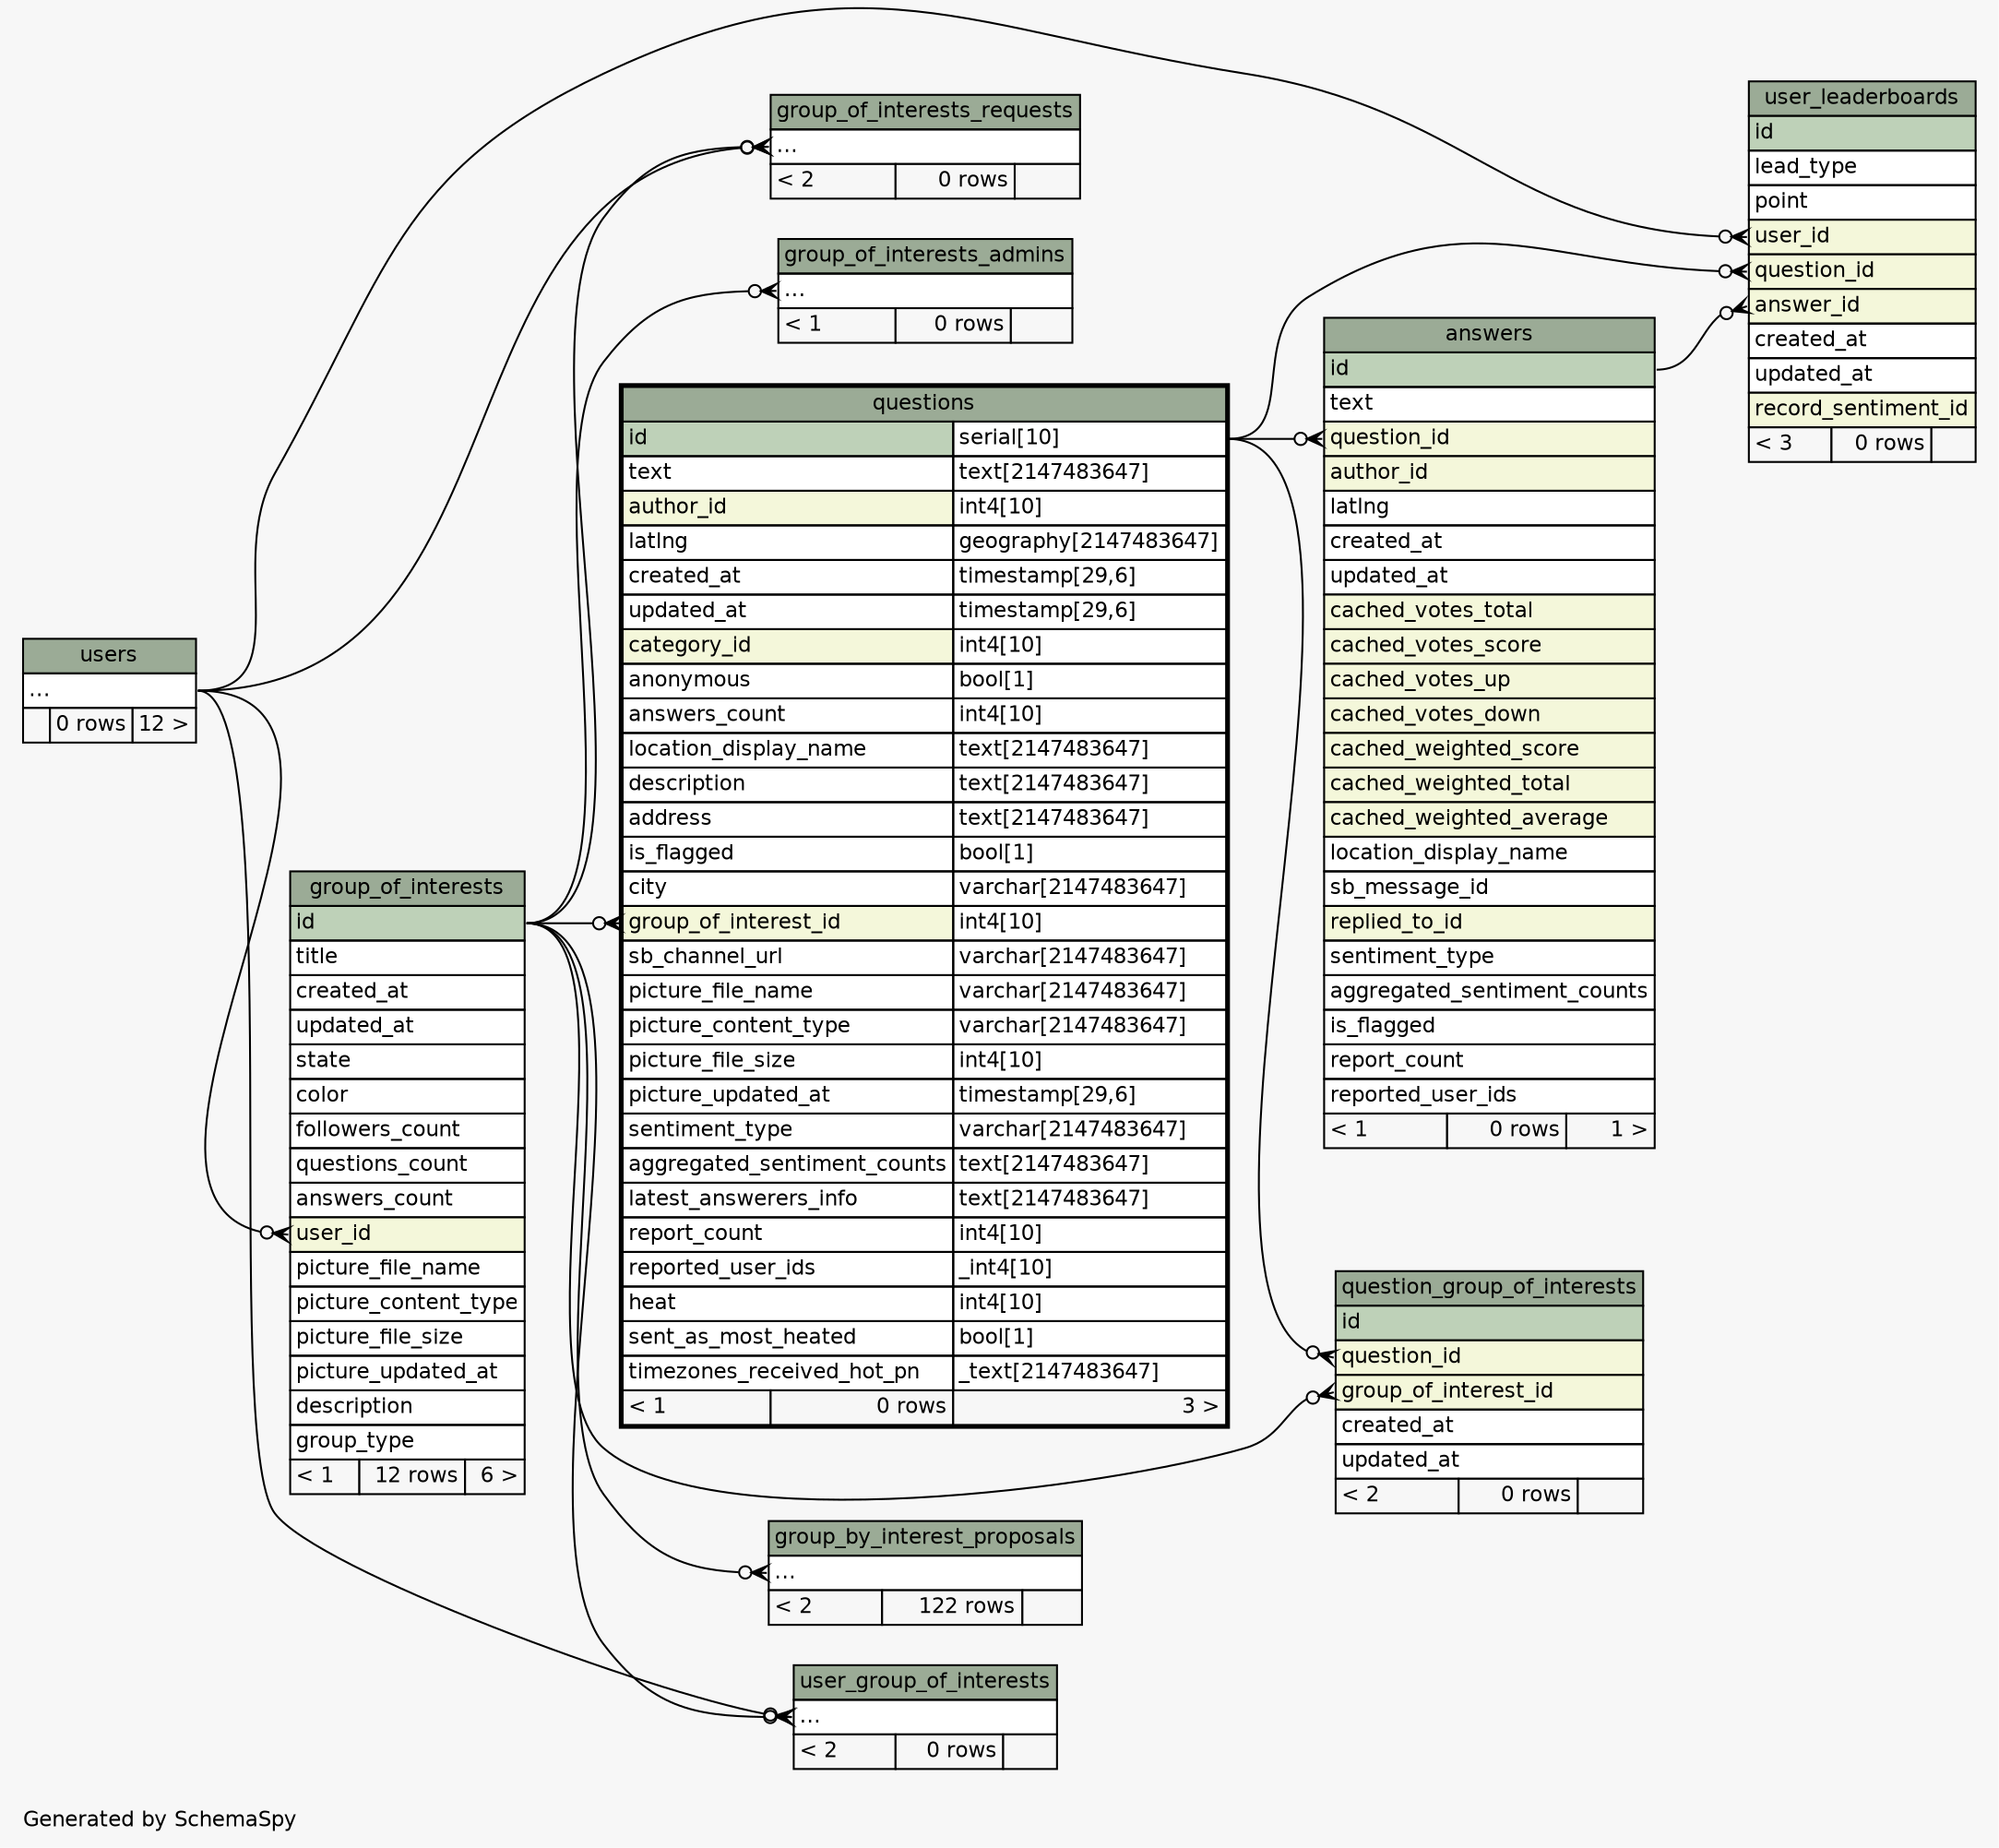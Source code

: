 // dot 2.38.0 on Linux 4.13.0-32-generic
// SchemaSpy rev 590
digraph "twoDegreesRelationshipsDiagram" {
  graph [
    rankdir="RL"
    bgcolor="#f7f7f7"
    label="\nGenerated by SchemaSpy"
    labeljust="l"
    nodesep="0.18"
    ranksep="0.46"
    fontname="Helvetica"
    fontsize="11"
  ];
  node [
    fontname="Helvetica"
    fontsize="11"
    shape="plaintext"
  ];
  edge [
    arrowsize="0.8"
  ];
  "answers":"question_id":w -> "questions":"id.type":e [arrowhead=none dir=back arrowtail=crowodot];
  "group_by_interest_proposals":"elipses":w -> "group_of_interests":"id":e [arrowhead=none dir=back arrowtail=crowodot];
  "group_of_interests":"user_id":w -> "users":"elipses":e [arrowhead=none dir=back arrowtail=crowodot];
  "group_of_interests_admins":"elipses":w -> "group_of_interests":"id":e [arrowhead=none dir=back arrowtail=crowodot];
  "group_of_interests_requests":"elipses":w -> "group_of_interests":"id":e [arrowhead=none dir=back arrowtail=crowodot];
  "group_of_interests_requests":"elipses":w -> "users":"elipses":e [arrowhead=none dir=back arrowtail=crowodot];
  "question_group_of_interests":"group_of_interest_id":w -> "group_of_interests":"id":e [arrowhead=none dir=back arrowtail=crowodot];
  "question_group_of_interests":"question_id":w -> "questions":"id.type":e [arrowhead=none dir=back arrowtail=crowodot];
  "questions":"group_of_interest_id":w -> "group_of_interests":"id":e [arrowhead=none dir=back arrowtail=crowodot];
  "user_group_of_interests":"elipses":w -> "group_of_interests":"id":e [arrowhead=none dir=back arrowtail=crowodot];
  "user_group_of_interests":"elipses":w -> "users":"elipses":e [arrowhead=none dir=back arrowtail=crowodot];
  "user_leaderboards":"answer_id":w -> "answers":"id":e [arrowhead=none dir=back arrowtail=crowodot];
  "user_leaderboards":"question_id":w -> "questions":"id.type":e [arrowhead=none dir=back arrowtail=crowodot];
  "user_leaderboards":"user_id":w -> "users":"elipses":e [arrowhead=none dir=back arrowtail=crowodot];
  "answers" [
    label=<
    <TABLE BORDER="0" CELLBORDER="1" CELLSPACING="0" BGCOLOR="#ffffff">
      <TR><TD COLSPAN="3" BGCOLOR="#9bab96" ALIGN="CENTER">answers</TD></TR>
      <TR><TD PORT="id" COLSPAN="3" BGCOLOR="#bed1b8" ALIGN="LEFT">id</TD></TR>
      <TR><TD PORT="text" COLSPAN="3" ALIGN="LEFT">text</TD></TR>
      <TR><TD PORT="question_id" COLSPAN="3" BGCOLOR="#f4f7da" ALIGN="LEFT">question_id</TD></TR>
      <TR><TD PORT="author_id" COLSPAN="3" BGCOLOR="#f4f7da" ALIGN="LEFT">author_id</TD></TR>
      <TR><TD PORT="latlng" COLSPAN="3" ALIGN="LEFT">latlng</TD></TR>
      <TR><TD PORT="created_at" COLSPAN="3" ALIGN="LEFT">created_at</TD></TR>
      <TR><TD PORT="updated_at" COLSPAN="3" ALIGN="LEFT">updated_at</TD></TR>
      <TR><TD PORT="cached_votes_total" COLSPAN="3" BGCOLOR="#f4f7da" ALIGN="LEFT">cached_votes_total</TD></TR>
      <TR><TD PORT="cached_votes_score" COLSPAN="3" BGCOLOR="#f4f7da" ALIGN="LEFT">cached_votes_score</TD></TR>
      <TR><TD PORT="cached_votes_up" COLSPAN="3" BGCOLOR="#f4f7da" ALIGN="LEFT">cached_votes_up</TD></TR>
      <TR><TD PORT="cached_votes_down" COLSPAN="3" BGCOLOR="#f4f7da" ALIGN="LEFT">cached_votes_down</TD></TR>
      <TR><TD PORT="cached_weighted_score" COLSPAN="3" BGCOLOR="#f4f7da" ALIGN="LEFT">cached_weighted_score</TD></TR>
      <TR><TD PORT="cached_weighted_total" COLSPAN="3" BGCOLOR="#f4f7da" ALIGN="LEFT">cached_weighted_total</TD></TR>
      <TR><TD PORT="cached_weighted_average" COLSPAN="3" BGCOLOR="#f4f7da" ALIGN="LEFT">cached_weighted_average</TD></TR>
      <TR><TD PORT="location_display_name" COLSPAN="3" ALIGN="LEFT">location_display_name</TD></TR>
      <TR><TD PORT="sb_message_id" COLSPAN="3" ALIGN="LEFT">sb_message_id</TD></TR>
      <TR><TD PORT="replied_to_id" COLSPAN="3" BGCOLOR="#f4f7da" ALIGN="LEFT">replied_to_id</TD></TR>
      <TR><TD PORT="sentiment_type" COLSPAN="3" ALIGN="LEFT">sentiment_type</TD></TR>
      <TR><TD PORT="aggregated_sentiment_counts" COLSPAN="3" ALIGN="LEFT">aggregated_sentiment_counts</TD></TR>
      <TR><TD PORT="is_flagged" COLSPAN="3" ALIGN="LEFT">is_flagged</TD></TR>
      <TR><TD PORT="report_count" COLSPAN="3" ALIGN="LEFT">report_count</TD></TR>
      <TR><TD PORT="reported_user_ids" COLSPAN="3" ALIGN="LEFT">reported_user_ids</TD></TR>
      <TR><TD ALIGN="LEFT" BGCOLOR="#f7f7f7">&lt; 1</TD><TD ALIGN="RIGHT" BGCOLOR="#f7f7f7">0 rows</TD><TD ALIGN="RIGHT" BGCOLOR="#f7f7f7">1 &gt;</TD></TR>
    </TABLE>>
    URL="answers.html"
    tooltip="answers"
  ];
  "group_by_interest_proposals" [
    label=<
    <TABLE BORDER="0" CELLBORDER="1" CELLSPACING="0" BGCOLOR="#ffffff">
      <TR><TD COLSPAN="3" BGCOLOR="#9bab96" ALIGN="CENTER">group_by_interest_proposals</TD></TR>
      <TR><TD PORT="elipses" COLSPAN="3" ALIGN="LEFT">...</TD></TR>
      <TR><TD ALIGN="LEFT" BGCOLOR="#f7f7f7">&lt; 2</TD><TD ALIGN="RIGHT" BGCOLOR="#f7f7f7">122 rows</TD><TD ALIGN="RIGHT" BGCOLOR="#f7f7f7">  </TD></TR>
    </TABLE>>
    URL="group_by_interest_proposals.html"
    tooltip="group_by_interest_proposals"
  ];
  "group_of_interests" [
    label=<
    <TABLE BORDER="0" CELLBORDER="1" CELLSPACING="0" BGCOLOR="#ffffff">
      <TR><TD COLSPAN="3" BGCOLOR="#9bab96" ALIGN="CENTER">group_of_interests</TD></TR>
      <TR><TD PORT="id" COLSPAN="3" BGCOLOR="#bed1b8" ALIGN="LEFT">id</TD></TR>
      <TR><TD PORT="title" COLSPAN="3" ALIGN="LEFT">title</TD></TR>
      <TR><TD PORT="created_at" COLSPAN="3" ALIGN="LEFT">created_at</TD></TR>
      <TR><TD PORT="updated_at" COLSPAN="3" ALIGN="LEFT">updated_at</TD></TR>
      <TR><TD PORT="state" COLSPAN="3" ALIGN="LEFT">state</TD></TR>
      <TR><TD PORT="color" COLSPAN="3" ALIGN="LEFT">color</TD></TR>
      <TR><TD PORT="followers_count" COLSPAN="3" ALIGN="LEFT">followers_count</TD></TR>
      <TR><TD PORT="questions_count" COLSPAN="3" ALIGN="LEFT">questions_count</TD></TR>
      <TR><TD PORT="answers_count" COLSPAN="3" ALIGN="LEFT">answers_count</TD></TR>
      <TR><TD PORT="user_id" COLSPAN="3" BGCOLOR="#f4f7da" ALIGN="LEFT">user_id</TD></TR>
      <TR><TD PORT="picture_file_name" COLSPAN="3" ALIGN="LEFT">picture_file_name</TD></TR>
      <TR><TD PORT="picture_content_type" COLSPAN="3" ALIGN="LEFT">picture_content_type</TD></TR>
      <TR><TD PORT="picture_file_size" COLSPAN="3" ALIGN="LEFT">picture_file_size</TD></TR>
      <TR><TD PORT="picture_updated_at" COLSPAN="3" ALIGN="LEFT">picture_updated_at</TD></TR>
      <TR><TD PORT="description" COLSPAN="3" ALIGN="LEFT">description</TD></TR>
      <TR><TD PORT="group_type" COLSPAN="3" ALIGN="LEFT">group_type</TD></TR>
      <TR><TD ALIGN="LEFT" BGCOLOR="#f7f7f7">&lt; 1</TD><TD ALIGN="RIGHT" BGCOLOR="#f7f7f7">12 rows</TD><TD ALIGN="RIGHT" BGCOLOR="#f7f7f7">6 &gt;</TD></TR>
    </TABLE>>
    URL="group_of_interests.html"
    tooltip="group_of_interests"
  ];
  "group_of_interests_admins" [
    label=<
    <TABLE BORDER="0" CELLBORDER="1" CELLSPACING="0" BGCOLOR="#ffffff">
      <TR><TD COLSPAN="3" BGCOLOR="#9bab96" ALIGN="CENTER">group_of_interests_admins</TD></TR>
      <TR><TD PORT="elipses" COLSPAN="3" ALIGN="LEFT">...</TD></TR>
      <TR><TD ALIGN="LEFT" BGCOLOR="#f7f7f7">&lt; 1</TD><TD ALIGN="RIGHT" BGCOLOR="#f7f7f7">0 rows</TD><TD ALIGN="RIGHT" BGCOLOR="#f7f7f7">  </TD></TR>
    </TABLE>>
    URL="group_of_interests_admins.html"
    tooltip="group_of_interests_admins"
  ];
  "group_of_interests_requests" [
    label=<
    <TABLE BORDER="0" CELLBORDER="1" CELLSPACING="0" BGCOLOR="#ffffff">
      <TR><TD COLSPAN="3" BGCOLOR="#9bab96" ALIGN="CENTER">group_of_interests_requests</TD></TR>
      <TR><TD PORT="elipses" COLSPAN="3" ALIGN="LEFT">...</TD></TR>
      <TR><TD ALIGN="LEFT" BGCOLOR="#f7f7f7">&lt; 2</TD><TD ALIGN="RIGHT" BGCOLOR="#f7f7f7">0 rows</TD><TD ALIGN="RIGHT" BGCOLOR="#f7f7f7">  </TD></TR>
    </TABLE>>
    URL="group_of_interests_requests.html"
    tooltip="group_of_interests_requests"
  ];
  "question_group_of_interests" [
    label=<
    <TABLE BORDER="0" CELLBORDER="1" CELLSPACING="0" BGCOLOR="#ffffff">
      <TR><TD COLSPAN="3" BGCOLOR="#9bab96" ALIGN="CENTER">question_group_of_interests</TD></TR>
      <TR><TD PORT="id" COLSPAN="3" BGCOLOR="#bed1b8" ALIGN="LEFT">id</TD></TR>
      <TR><TD PORT="question_id" COLSPAN="3" BGCOLOR="#f4f7da" ALIGN="LEFT">question_id</TD></TR>
      <TR><TD PORT="group_of_interest_id" COLSPAN="3" BGCOLOR="#f4f7da" ALIGN="LEFT">group_of_interest_id</TD></TR>
      <TR><TD PORT="created_at" COLSPAN="3" ALIGN="LEFT">created_at</TD></TR>
      <TR><TD PORT="updated_at" COLSPAN="3" ALIGN="LEFT">updated_at</TD></TR>
      <TR><TD ALIGN="LEFT" BGCOLOR="#f7f7f7">&lt; 2</TD><TD ALIGN="RIGHT" BGCOLOR="#f7f7f7">0 rows</TD><TD ALIGN="RIGHT" BGCOLOR="#f7f7f7">  </TD></TR>
    </TABLE>>
    URL="question_group_of_interests.html"
    tooltip="question_group_of_interests"
  ];
  "questions" [
    label=<
    <TABLE BORDER="2" CELLBORDER="1" CELLSPACING="0" BGCOLOR="#ffffff">
      <TR><TD COLSPAN="3" BGCOLOR="#9bab96" ALIGN="CENTER">questions</TD></TR>
      <TR><TD PORT="id" COLSPAN="2" BGCOLOR="#bed1b8" ALIGN="LEFT">id</TD><TD PORT="id.type" ALIGN="LEFT">serial[10]</TD></TR>
      <TR><TD PORT="text" COLSPAN="2" ALIGN="LEFT">text</TD><TD PORT="text.type" ALIGN="LEFT">text[2147483647]</TD></TR>
      <TR><TD PORT="author_id" COLSPAN="2" BGCOLOR="#f4f7da" ALIGN="LEFT">author_id</TD><TD PORT="author_id.type" ALIGN="LEFT">int4[10]</TD></TR>
      <TR><TD PORT="latlng" COLSPAN="2" ALIGN="LEFT">latlng</TD><TD PORT="latlng.type" ALIGN="LEFT">geography[2147483647]</TD></TR>
      <TR><TD PORT="created_at" COLSPAN="2" ALIGN="LEFT">created_at</TD><TD PORT="created_at.type" ALIGN="LEFT">timestamp[29,6]</TD></TR>
      <TR><TD PORT="updated_at" COLSPAN="2" ALIGN="LEFT">updated_at</TD><TD PORT="updated_at.type" ALIGN="LEFT">timestamp[29,6]</TD></TR>
      <TR><TD PORT="category_id" COLSPAN="2" BGCOLOR="#f4f7da" ALIGN="LEFT">category_id</TD><TD PORT="category_id.type" ALIGN="LEFT">int4[10]</TD></TR>
      <TR><TD PORT="anonymous" COLSPAN="2" ALIGN="LEFT">anonymous</TD><TD PORT="anonymous.type" ALIGN="LEFT">bool[1]</TD></TR>
      <TR><TD PORT="answers_count" COLSPAN="2" ALIGN="LEFT">answers_count</TD><TD PORT="answers_count.type" ALIGN="LEFT">int4[10]</TD></TR>
      <TR><TD PORT="location_display_name" COLSPAN="2" ALIGN="LEFT">location_display_name</TD><TD PORT="location_display_name.type" ALIGN="LEFT">text[2147483647]</TD></TR>
      <TR><TD PORT="description" COLSPAN="2" ALIGN="LEFT">description</TD><TD PORT="description.type" ALIGN="LEFT">text[2147483647]</TD></TR>
      <TR><TD PORT="address" COLSPAN="2" ALIGN="LEFT">address</TD><TD PORT="address.type" ALIGN="LEFT">text[2147483647]</TD></TR>
      <TR><TD PORT="is_flagged" COLSPAN="2" ALIGN="LEFT">is_flagged</TD><TD PORT="is_flagged.type" ALIGN="LEFT">bool[1]</TD></TR>
      <TR><TD PORT="city" COLSPAN="2" ALIGN="LEFT">city</TD><TD PORT="city.type" ALIGN="LEFT">varchar[2147483647]</TD></TR>
      <TR><TD PORT="group_of_interest_id" COLSPAN="2" BGCOLOR="#f4f7da" ALIGN="LEFT">group_of_interest_id</TD><TD PORT="group_of_interest_id.type" ALIGN="LEFT">int4[10]</TD></TR>
      <TR><TD PORT="sb_channel_url" COLSPAN="2" ALIGN="LEFT">sb_channel_url</TD><TD PORT="sb_channel_url.type" ALIGN="LEFT">varchar[2147483647]</TD></TR>
      <TR><TD PORT="picture_file_name" COLSPAN="2" ALIGN="LEFT">picture_file_name</TD><TD PORT="picture_file_name.type" ALIGN="LEFT">varchar[2147483647]</TD></TR>
      <TR><TD PORT="picture_content_type" COLSPAN="2" ALIGN="LEFT">picture_content_type</TD><TD PORT="picture_content_type.type" ALIGN="LEFT">varchar[2147483647]</TD></TR>
      <TR><TD PORT="picture_file_size" COLSPAN="2" ALIGN="LEFT">picture_file_size</TD><TD PORT="picture_file_size.type" ALIGN="LEFT">int4[10]</TD></TR>
      <TR><TD PORT="picture_updated_at" COLSPAN="2" ALIGN="LEFT">picture_updated_at</TD><TD PORT="picture_updated_at.type" ALIGN="LEFT">timestamp[29,6]</TD></TR>
      <TR><TD PORT="sentiment_type" COLSPAN="2" ALIGN="LEFT">sentiment_type</TD><TD PORT="sentiment_type.type" ALIGN="LEFT">varchar[2147483647]</TD></TR>
      <TR><TD PORT="aggregated_sentiment_counts" COLSPAN="2" ALIGN="LEFT">aggregated_sentiment_counts</TD><TD PORT="aggregated_sentiment_counts.type" ALIGN="LEFT">text[2147483647]</TD></TR>
      <TR><TD PORT="latest_answerers_info" COLSPAN="2" ALIGN="LEFT">latest_answerers_info</TD><TD PORT="latest_answerers_info.type" ALIGN="LEFT">text[2147483647]</TD></TR>
      <TR><TD PORT="report_count" COLSPAN="2" ALIGN="LEFT">report_count</TD><TD PORT="report_count.type" ALIGN="LEFT">int4[10]</TD></TR>
      <TR><TD PORT="reported_user_ids" COLSPAN="2" ALIGN="LEFT">reported_user_ids</TD><TD PORT="reported_user_ids.type" ALIGN="LEFT">_int4[10]</TD></TR>
      <TR><TD PORT="heat" COLSPAN="2" ALIGN="LEFT">heat</TD><TD PORT="heat.type" ALIGN="LEFT">int4[10]</TD></TR>
      <TR><TD PORT="sent_as_most_heated" COLSPAN="2" ALIGN="LEFT">sent_as_most_heated</TD><TD PORT="sent_as_most_heated.type" ALIGN="LEFT">bool[1]</TD></TR>
      <TR><TD PORT="timezones_received_hot_pn" COLSPAN="2" ALIGN="LEFT">timezones_received_hot_pn</TD><TD PORT="timezones_received_hot_pn.type" ALIGN="LEFT">_text[2147483647]</TD></TR>
      <TR><TD ALIGN="LEFT" BGCOLOR="#f7f7f7">&lt; 1</TD><TD ALIGN="RIGHT" BGCOLOR="#f7f7f7">0 rows</TD><TD ALIGN="RIGHT" BGCOLOR="#f7f7f7">3 &gt;</TD></TR>
    </TABLE>>
    URL="questions.html"
    tooltip="questions"
  ];
  "user_group_of_interests" [
    label=<
    <TABLE BORDER="0" CELLBORDER="1" CELLSPACING="0" BGCOLOR="#ffffff">
      <TR><TD COLSPAN="3" BGCOLOR="#9bab96" ALIGN="CENTER">user_group_of_interests</TD></TR>
      <TR><TD PORT="elipses" COLSPAN="3" ALIGN="LEFT">...</TD></TR>
      <TR><TD ALIGN="LEFT" BGCOLOR="#f7f7f7">&lt; 2</TD><TD ALIGN="RIGHT" BGCOLOR="#f7f7f7">0 rows</TD><TD ALIGN="RIGHT" BGCOLOR="#f7f7f7">  </TD></TR>
    </TABLE>>
    URL="user_group_of_interests.html"
    tooltip="user_group_of_interests"
  ];
  "user_leaderboards" [
    label=<
    <TABLE BORDER="0" CELLBORDER="1" CELLSPACING="0" BGCOLOR="#ffffff">
      <TR><TD COLSPAN="3" BGCOLOR="#9bab96" ALIGN="CENTER">user_leaderboards</TD></TR>
      <TR><TD PORT="id" COLSPAN="3" BGCOLOR="#bed1b8" ALIGN="LEFT">id</TD></TR>
      <TR><TD PORT="lead_type" COLSPAN="3" ALIGN="LEFT">lead_type</TD></TR>
      <TR><TD PORT="point" COLSPAN="3" ALIGN="LEFT">point</TD></TR>
      <TR><TD PORT="user_id" COLSPAN="3" BGCOLOR="#f4f7da" ALIGN="LEFT">user_id</TD></TR>
      <TR><TD PORT="question_id" COLSPAN="3" BGCOLOR="#f4f7da" ALIGN="LEFT">question_id</TD></TR>
      <TR><TD PORT="answer_id" COLSPAN="3" BGCOLOR="#f4f7da" ALIGN="LEFT">answer_id</TD></TR>
      <TR><TD PORT="created_at" COLSPAN="3" ALIGN="LEFT">created_at</TD></TR>
      <TR><TD PORT="updated_at" COLSPAN="3" ALIGN="LEFT">updated_at</TD></TR>
      <TR><TD PORT="record_sentiment_id" COLSPAN="3" BGCOLOR="#f4f7da" ALIGN="LEFT">record_sentiment_id</TD></TR>
      <TR><TD ALIGN="LEFT" BGCOLOR="#f7f7f7">&lt; 3</TD><TD ALIGN="RIGHT" BGCOLOR="#f7f7f7">0 rows</TD><TD ALIGN="RIGHT" BGCOLOR="#f7f7f7">  </TD></TR>
    </TABLE>>
    URL="user_leaderboards.html"
    tooltip="user_leaderboards"
  ];
  "users" [
    label=<
    <TABLE BORDER="0" CELLBORDER="1" CELLSPACING="0" BGCOLOR="#ffffff">
      <TR><TD COLSPAN="3" BGCOLOR="#9bab96" ALIGN="CENTER">users</TD></TR>
      <TR><TD PORT="elipses" COLSPAN="3" ALIGN="LEFT">...</TD></TR>
      <TR><TD ALIGN="LEFT" BGCOLOR="#f7f7f7">  </TD><TD ALIGN="RIGHT" BGCOLOR="#f7f7f7">0 rows</TD><TD ALIGN="RIGHT" BGCOLOR="#f7f7f7">12 &gt;</TD></TR>
    </TABLE>>
    URL="users.html"
    tooltip="users"
  ];
}
